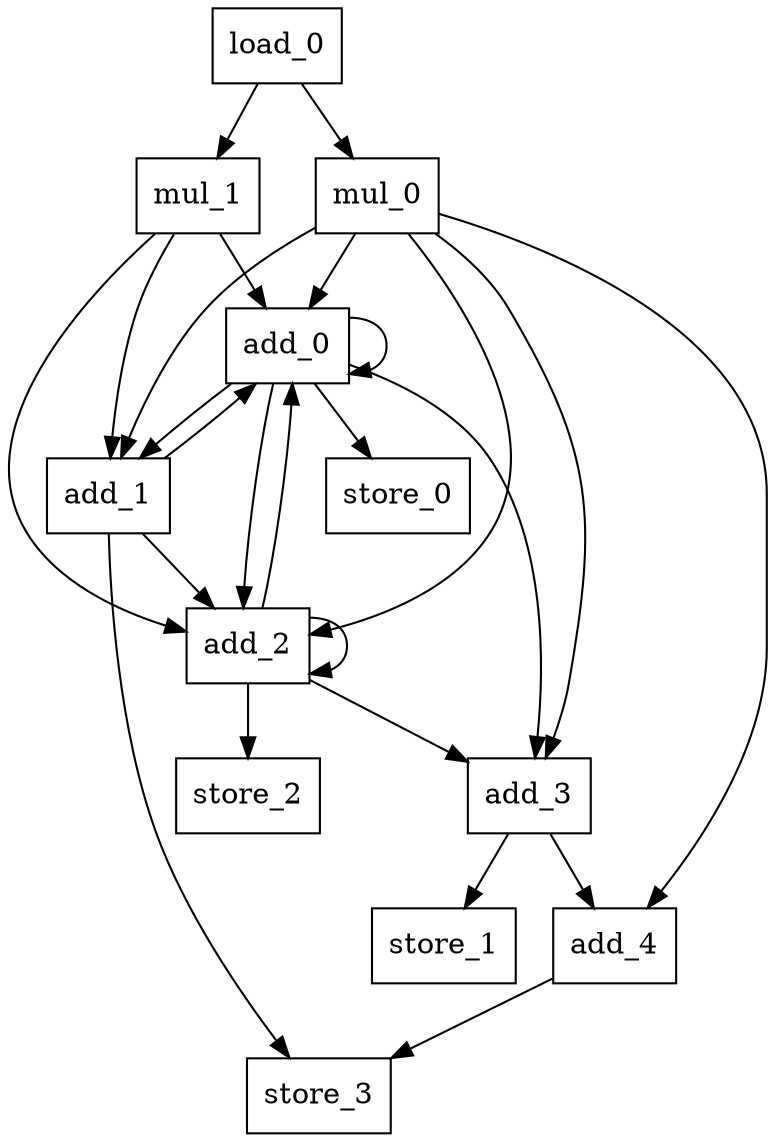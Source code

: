 digraph G{
	add_0[label="add_0";shape=rectangle];
	add_1[label="add_1";shape=rectangle];
	add_2[label="add_2";shape=rectangle];
	add_3[label="add_3";shape=rectangle];
	add_4[label="add_4";shape=rectangle];
	mul_0[label="mul_0";shape=rectangle];
	mul_1[label="mul_1";shape=rectangle];
	load_0[label="load_0";shape=rectangle];
	store_0[label="store_0";shape=rectangle];
	store_1[label="store_1";shape=rectangle];
	store_2[label="store_2";shape=rectangle];
	store_3[label="store_3";shape=rectangle];
add_0->add_0;
add_0->add_1;
add_0->add_2;
add_0->add_3;
add_0->store_0;
add_1->add_0;
add_1->add_2;
add_1->store_3;
add_2->add_0;
add_2->add_2;
add_2->add_3;
add_2->store_2;
add_3->add_4;
add_3->store_1;
add_4->store_3;
load_0->mul_0;
load_0->mul_1;
mul_0->add_0;
mul_0->add_1;
mul_0->add_2;
mul_0->add_3;
mul_0->add_4;
mul_1->add_0;
mul_1->add_1;
mul_1->add_2;
}
